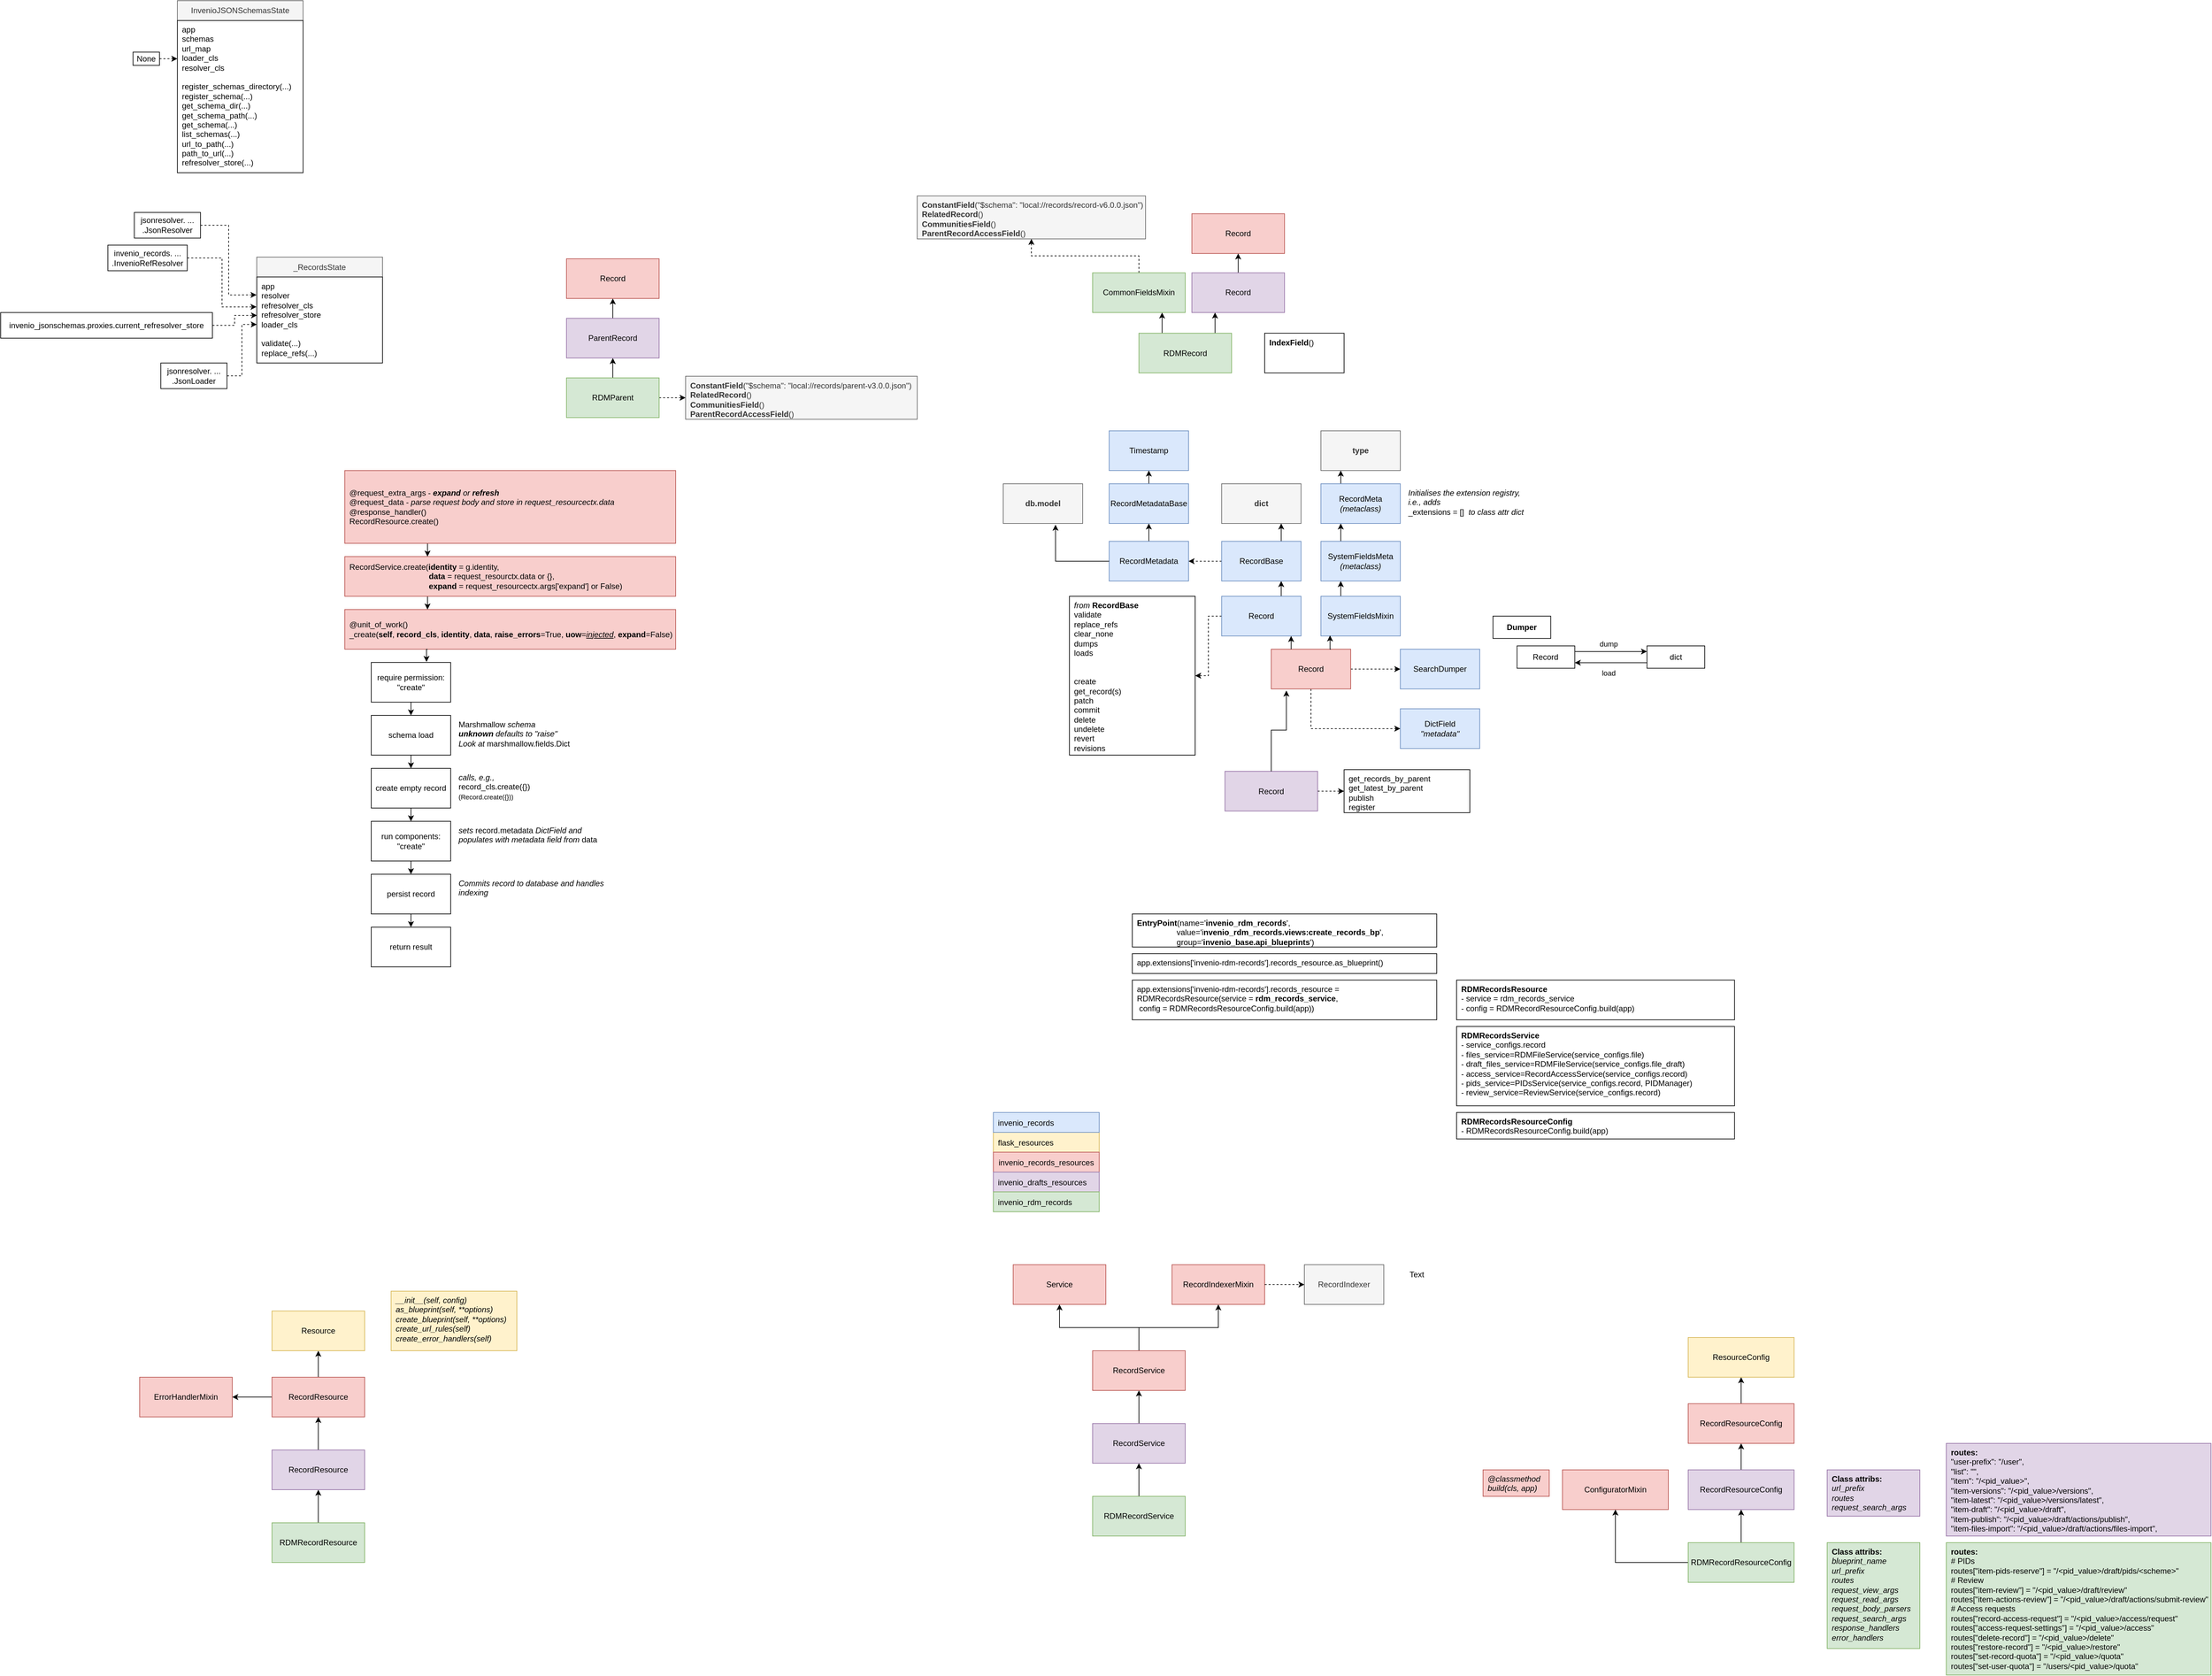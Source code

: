 <mxfile version="24.0.4" type="device">
  <diagram name="Page-1" id="ruBsqCXj2iFuVB-HsSPo">
    <mxGraphModel dx="3441" dy="2326" grid="1" gridSize="10" guides="1" tooltips="1" connect="1" arrows="1" fold="1" page="1" pageScale="1" pageWidth="1169" pageHeight="827" math="0" shadow="0">
      <root>
        <mxCell id="0" />
        <mxCell id="1" parent="0" />
        <mxCell id="KrSalvGbhymoyEG3qO1q-16" value="&lt;b&gt;EntryPoint&lt;/b&gt;(name=&#39;&lt;b&gt;invenio_rdm_records&lt;/b&gt;&#39;,&lt;div&gt;&amp;nbsp; &amp;nbsp; &amp;nbsp; &amp;nbsp; &amp;nbsp; &amp;nbsp; &amp;nbsp; &amp;nbsp; &amp;nbsp; value=&#39;i&lt;b&gt;nvenio_rdm_records.views:create_records_bp&lt;/b&gt;&#39;,&lt;/div&gt;&lt;div&gt;&amp;nbsp; &amp;nbsp; &amp;nbsp; &amp;nbsp; &amp;nbsp; &amp;nbsp; &amp;nbsp; &amp;nbsp; &amp;nbsp; group=&#39;&lt;b&gt;invenio_base.api_blueprints&lt;/b&gt;&#39;)&lt;/div&gt;" style="text;whiteSpace=wrap;html=1;strokeColor=default;spacingLeft=5;verticalAlign=top;" parent="1" vertex="1">
          <mxGeometry x="470" y="-260" width="460" height="50" as="geometry" />
        </mxCell>
        <mxCell id="KrSalvGbhymoyEG3qO1q-23" value="app.extensions[&#39;invenio-rdm-records&#39;].records_resource.as_blueprint()" style="rounded=0;whiteSpace=wrap;html=1;align=left;verticalAlign=top;spacingLeft=5;" parent="1" vertex="1">
          <mxGeometry x="470" y="-200" width="460" height="30" as="geometry" />
        </mxCell>
        <mxCell id="KrSalvGbhymoyEG3qO1q-24" value="app.extensions[&#39;invenio-rdm-records&#39;].records_resource =&lt;div&gt;RDMRecordsResource(service = &lt;b&gt;rdm_records_service&lt;/b&gt;,&lt;/div&gt;&lt;div&gt;&amp;nbsp;config =&amp;nbsp;&lt;span style=&quot;background-color: initial;&quot;&gt;RDMRecordsResourceConfig.build(app)&lt;/span&gt;&lt;span style=&quot;background-color: initial;&quot;&gt;)&lt;/span&gt;&lt;/div&gt;" style="rounded=0;whiteSpace=wrap;html=1;align=left;spacingLeft=5;verticalAlign=top;" parent="1" vertex="1">
          <mxGeometry x="470" y="-160" width="460" height="60" as="geometry" />
        </mxCell>
        <mxCell id="KrSalvGbhymoyEG3qO1q-42" value="" style="group" parent="1" vertex="1" connectable="0">
          <mxGeometry x="290" y="270" width="380" height="410" as="geometry" />
        </mxCell>
        <mxCell id="KrSalvGbhymoyEG3qO1q-32" style="edgeStyle=orthogonalEdgeStyle;rounded=0;orthogonalLoop=1;jettySize=auto;html=1;exitX=0.5;exitY=0;exitDx=0;exitDy=0;" parent="KrSalvGbhymoyEG3qO1q-42" source="KrSalvGbhymoyEG3qO1q-39" target="KrSalvGbhymoyEG3qO1q-38" edge="1">
          <mxGeometry relative="1" as="geometry" />
        </mxCell>
        <mxCell id="KrSalvGbhymoyEG3qO1q-33" style="edgeStyle=orthogonalEdgeStyle;rounded=0;orthogonalLoop=1;jettySize=auto;html=1;exitX=0.5;exitY=0;exitDx=0;exitDy=0;entryX=0.5;entryY=1;entryDx=0;entryDy=0;" parent="KrSalvGbhymoyEG3qO1q-42" source="KrSalvGbhymoyEG3qO1q-38" target="KrSalvGbhymoyEG3qO1q-37" edge="1">
          <mxGeometry relative="1" as="geometry" />
        </mxCell>
        <mxCell id="KrSalvGbhymoyEG3qO1q-35" value="Service" style="rounded=0;whiteSpace=wrap;html=1;fillColor=#f8cecc;strokeColor=#b85450;" parent="KrSalvGbhymoyEG3qO1q-42" vertex="1">
          <mxGeometry width="140" height="60" as="geometry" />
        </mxCell>
        <mxCell id="KrSalvGbhymoyEG3qO1q-40" style="edgeStyle=orthogonalEdgeStyle;rounded=0;orthogonalLoop=1;jettySize=auto;html=1;exitX=0.5;exitY=0;exitDx=0;exitDy=0;" parent="KrSalvGbhymoyEG3qO1q-42" source="KrSalvGbhymoyEG3qO1q-37" target="KrSalvGbhymoyEG3qO1q-35" edge="1">
          <mxGeometry relative="1" as="geometry" />
        </mxCell>
        <mxCell id="KrSalvGbhymoyEG3qO1q-41" style="edgeStyle=orthogonalEdgeStyle;rounded=0;orthogonalLoop=1;jettySize=auto;html=1;exitX=0.5;exitY=0;exitDx=0;exitDy=0;entryX=0.5;entryY=1;entryDx=0;entryDy=0;" parent="KrSalvGbhymoyEG3qO1q-42" source="KrSalvGbhymoyEG3qO1q-37" target="KrSalvGbhymoyEG3qO1q-31" edge="1">
          <mxGeometry relative="1" as="geometry" />
        </mxCell>
        <mxCell id="KrSalvGbhymoyEG3qO1q-37" value="RecordService" style="rounded=0;whiteSpace=wrap;html=1;fillColor=#f8cecc;strokeColor=#b85450;" parent="KrSalvGbhymoyEG3qO1q-42" vertex="1">
          <mxGeometry x="120" y="130" width="140" height="60" as="geometry" />
        </mxCell>
        <mxCell id="KrSalvGbhymoyEG3qO1q-38" value="RecordService" style="rounded=0;whiteSpace=wrap;html=1;fillColor=#e1d5e7;strokeColor=#9673a6;" parent="KrSalvGbhymoyEG3qO1q-42" vertex="1">
          <mxGeometry x="120" y="240" width="140" height="60" as="geometry" />
        </mxCell>
        <mxCell id="KrSalvGbhymoyEG3qO1q-39" value="RDMRecordService" style="rounded=0;whiteSpace=wrap;html=1;fillColor=#d5e8d4;strokeColor=#82b366;" parent="KrSalvGbhymoyEG3qO1q-42" vertex="1">
          <mxGeometry x="120" y="350" width="140" height="60" as="geometry" />
        </mxCell>
        <mxCell id="KrSalvGbhymoyEG3qO1q-31" value="RecordIndexerMixin" style="rounded=0;whiteSpace=wrap;html=1;fillColor=#f8cecc;strokeColor=#b85450;" parent="KrSalvGbhymoyEG3qO1q-42" vertex="1">
          <mxGeometry x="240" width="140" height="60" as="geometry" />
        </mxCell>
        <mxCell id="KrSalvGbhymoyEG3qO1q-43" value="&lt;b&gt;RDMRecordsService&lt;/b&gt;&lt;div&gt;&lt;div&gt;- service_configs.record&lt;/div&gt;&lt;div&gt;- files_service=RDMFileService(service_configs.file)&lt;/div&gt;&lt;div&gt;- draft_files_service=RDMFileService(service_configs.file_draft)&lt;/div&gt;&lt;div&gt;- access_service=RecordAccessService(service_configs.record)&lt;/div&gt;&lt;div&gt;- pids_service=PIDsService(service_configs.record, PIDManager)&lt;/div&gt;&lt;div&gt;- review_service=ReviewService(service_configs.record)&lt;/div&gt;&lt;/div&gt;" style="rounded=0;whiteSpace=wrap;html=1;align=left;spacingLeft=5;verticalAlign=top;" parent="1" vertex="1">
          <mxGeometry x="960" y="-90" width="420" height="120" as="geometry" />
        </mxCell>
        <mxCell id="KrSalvGbhymoyEG3qO1q-44" value="&lt;b&gt;RDMRecordsResource&lt;/b&gt;&lt;div&gt;&lt;div&gt;- service = rdm_records_service&lt;/div&gt;&lt;div&gt;- config =&amp;nbsp;RDMRecordResourceConfig.build(app)&lt;/div&gt;&lt;/div&gt;" style="rounded=0;whiteSpace=wrap;html=1;align=left;spacingLeft=5;verticalAlign=top;" parent="1" vertex="1">
          <mxGeometry x="960" y="-160" width="420" height="60" as="geometry" />
        </mxCell>
        <mxCell id="-jBN-93sKmxwoAs5CXMG-1" value="" style="group" parent="1" vertex="1" connectable="0">
          <mxGeometry x="-1030" y="340" width="340" height="380" as="geometry" />
        </mxCell>
        <mxCell id="KrSalvGbhymoyEG3qO1q-18" style="edgeStyle=orthogonalEdgeStyle;rounded=0;orthogonalLoop=1;jettySize=auto;html=1;exitX=0.5;exitY=0;exitDx=0;exitDy=0;" parent="-jBN-93sKmxwoAs5CXMG-1" source="KrSalvGbhymoyEG3qO1q-1" target="KrSalvGbhymoyEG3qO1q-3" edge="1">
          <mxGeometry relative="1" as="geometry" />
        </mxCell>
        <mxCell id="KrSalvGbhymoyEG3qO1q-19" style="edgeStyle=orthogonalEdgeStyle;rounded=0;orthogonalLoop=1;jettySize=auto;html=1;exitX=0.5;exitY=0;exitDx=0;exitDy=0;entryX=0.5;entryY=1;entryDx=0;entryDy=0;" parent="-jBN-93sKmxwoAs5CXMG-1" source="KrSalvGbhymoyEG3qO1q-3" target="KrSalvGbhymoyEG3qO1q-5" edge="1">
          <mxGeometry relative="1" as="geometry" />
        </mxCell>
        <mxCell id="KrSalvGbhymoyEG3qO1q-21" style="edgeStyle=orthogonalEdgeStyle;rounded=0;orthogonalLoop=1;jettySize=auto;html=1;exitX=0.5;exitY=0;exitDx=0;exitDy=0;entryX=0.5;entryY=1;entryDx=0;entryDy=0;" parent="-jBN-93sKmxwoAs5CXMG-1" source="KrSalvGbhymoyEG3qO1q-5" target="KrSalvGbhymoyEG3qO1q-7" edge="1">
          <mxGeometry relative="1" as="geometry" />
        </mxCell>
        <mxCell id="KrSalvGbhymoyEG3qO1q-7" value="Resource" style="rounded=0;whiteSpace=wrap;html=1;fillColor=#fff2cc;strokeColor=#d6b656;" parent="-jBN-93sKmxwoAs5CXMG-1" vertex="1">
          <mxGeometry x="200" width="140" height="60" as="geometry" />
        </mxCell>
        <mxCell id="KrSalvGbhymoyEG3qO1q-30" style="edgeStyle=orthogonalEdgeStyle;rounded=0;orthogonalLoop=1;jettySize=auto;html=1;exitX=0;exitY=0.5;exitDx=0;exitDy=0;entryX=1;entryY=0.5;entryDx=0;entryDy=0;" parent="-jBN-93sKmxwoAs5CXMG-1" source="KrSalvGbhymoyEG3qO1q-5" target="KrSalvGbhymoyEG3qO1q-8" edge="1">
          <mxGeometry relative="1" as="geometry" />
        </mxCell>
        <mxCell id="KrSalvGbhymoyEG3qO1q-5" value="RecordResource" style="rounded=0;whiteSpace=wrap;html=1;fillColor=#f8cecc;strokeColor=#b85450;" parent="-jBN-93sKmxwoAs5CXMG-1" vertex="1">
          <mxGeometry x="200" y="100" width="140" height="60" as="geometry" />
        </mxCell>
        <mxCell id="KrSalvGbhymoyEG3qO1q-3" value="RecordResource" style="rounded=0;whiteSpace=wrap;html=1;fillColor=#e1d5e7;strokeColor=#9673a6;" parent="-jBN-93sKmxwoAs5CXMG-1" vertex="1">
          <mxGeometry x="200" y="210" width="140" height="60" as="geometry" />
        </mxCell>
        <mxCell id="KrSalvGbhymoyEG3qO1q-1" value="RDMRecordResource" style="rounded=0;whiteSpace=wrap;html=1;fillColor=#d5e8d4;strokeColor=#82b366;" parent="-jBN-93sKmxwoAs5CXMG-1" vertex="1">
          <mxGeometry x="200" y="320" width="140" height="60" as="geometry" />
        </mxCell>
        <mxCell id="KrSalvGbhymoyEG3qO1q-8" value="ErrorHandlerMixin" style="rounded=0;whiteSpace=wrap;html=1;fillColor=#f8cecc;strokeColor=#b85450;" parent="-jBN-93sKmxwoAs5CXMG-1" vertex="1">
          <mxGeometry y="100" width="140" height="60" as="geometry" />
        </mxCell>
        <mxCell id="-jBN-93sKmxwoAs5CXMG-3" value="&lt;div&gt;__init__(self, config)&lt;/div&gt;as_blueprint(self, **options)&lt;div&gt;create_blueprint(self, **options)&lt;/div&gt;&lt;div&gt;create_url_rules(self)&lt;/div&gt;&lt;div&gt;create_error_handlers(self)&lt;/div&gt;&lt;div&gt;&lt;br&gt;&lt;/div&gt;" style="rounded=0;whiteSpace=wrap;html=1;align=left;verticalAlign=top;spacingLeft=5;fillColor=#fff2cc;strokeColor=#d6b656;fontStyle=2" parent="1" vertex="1">
          <mxGeometry x="-650" y="310" width="190" height="90" as="geometry" />
        </mxCell>
        <mxCell id="-jBN-93sKmxwoAs5CXMG-4" value="&lt;b&gt;RDMRecordsResourceConfig&lt;/b&gt;&lt;div&gt;-&amp;nbsp;&lt;span style=&quot;background-color: initial;&quot;&gt;RDMRecordsResourceConfig.build(app)&lt;/span&gt;&lt;/div&gt;" style="rounded=0;whiteSpace=wrap;html=1;align=left;spacingLeft=5;verticalAlign=top;" parent="1" vertex="1">
          <mxGeometry x="960" y="40" width="420" height="40" as="geometry" />
        </mxCell>
        <mxCell id="-jBN-93sKmxwoAs5CXMG-8" value="" style="group" parent="1" vertex="1" connectable="0">
          <mxGeometry x="990" y="384" width="480" height="366" as="geometry" />
        </mxCell>
        <mxCell id="KrSalvGbhymoyEG3qO1q-46" style="edgeStyle=orthogonalEdgeStyle;rounded=0;orthogonalLoop=1;jettySize=auto;html=1;exitX=0.5;exitY=0;exitDx=0;exitDy=0;" parent="-jBN-93sKmxwoAs5CXMG-8" source="KrSalvGbhymoyEG3qO1q-53" target="KrSalvGbhymoyEG3qO1q-52" edge="1">
          <mxGeometry relative="1" as="geometry" />
        </mxCell>
        <mxCell id="KrSalvGbhymoyEG3qO1q-47" style="edgeStyle=orthogonalEdgeStyle;rounded=0;orthogonalLoop=1;jettySize=auto;html=1;exitX=0.5;exitY=0;exitDx=0;exitDy=0;entryX=0.5;entryY=1;entryDx=0;entryDy=0;" parent="-jBN-93sKmxwoAs5CXMG-8" source="KrSalvGbhymoyEG3qO1q-52" target="KrSalvGbhymoyEG3qO1q-51" edge="1">
          <mxGeometry relative="1" as="geometry" />
        </mxCell>
        <mxCell id="KrSalvGbhymoyEG3qO1q-50" style="edgeStyle=orthogonalEdgeStyle;rounded=0;orthogonalLoop=1;jettySize=auto;html=1;exitX=0.5;exitY=0;exitDx=0;exitDy=0;entryX=0.5;entryY=1;entryDx=0;entryDy=0;" parent="-jBN-93sKmxwoAs5CXMG-8" source="KrSalvGbhymoyEG3qO1q-51" target="KrSalvGbhymoyEG3qO1q-54" edge="1">
          <mxGeometry relative="1" as="geometry" />
        </mxCell>
        <mxCell id="KrSalvGbhymoyEG3qO1q-51" value="RecordResourceConfig" style="rounded=0;whiteSpace=wrap;html=1;fillColor=#f8cecc;strokeColor=#b85450;container=0;" parent="-jBN-93sKmxwoAs5CXMG-8" vertex="1">
          <mxGeometry x="320" y="96" width="160" height="60" as="geometry" />
        </mxCell>
        <mxCell id="KrSalvGbhymoyEG3qO1q-52" value="RecordResourceConfig" style="rounded=0;whiteSpace=wrap;html=1;fillColor=#e1d5e7;strokeColor=#9673a6;container=0;" parent="-jBN-93sKmxwoAs5CXMG-8" vertex="1">
          <mxGeometry x="320" y="196" width="160" height="60" as="geometry" />
        </mxCell>
        <mxCell id="-jBN-93sKmxwoAs5CXMG-6" style="edgeStyle=orthogonalEdgeStyle;rounded=0;orthogonalLoop=1;jettySize=auto;html=1;exitX=0;exitY=0.5;exitDx=0;exitDy=0;entryX=0.5;entryY=1;entryDx=0;entryDy=0;" parent="-jBN-93sKmxwoAs5CXMG-8" source="KrSalvGbhymoyEG3qO1q-53" target="-jBN-93sKmxwoAs5CXMG-5" edge="1">
          <mxGeometry relative="1" as="geometry" />
        </mxCell>
        <mxCell id="KrSalvGbhymoyEG3qO1q-53" value="RDMRecordResourceConfig" style="rounded=0;whiteSpace=wrap;html=1;fillColor=#d5e8d4;strokeColor=#82b366;container=0;" parent="-jBN-93sKmxwoAs5CXMG-8" vertex="1">
          <mxGeometry x="320" y="306" width="160" height="60" as="geometry" />
        </mxCell>
        <mxCell id="KrSalvGbhymoyEG3qO1q-54" value="ResourceConfig" style="rounded=0;whiteSpace=wrap;html=1;fillColor=#fff2cc;strokeColor=#d6b656;container=0;" parent="-jBN-93sKmxwoAs5CXMG-8" vertex="1">
          <mxGeometry x="320" y="-4" width="160" height="60" as="geometry" />
        </mxCell>
        <mxCell id="-jBN-93sKmxwoAs5CXMG-5" value="ConfiguratorMixin" style="rounded=0;whiteSpace=wrap;html=1;fillColor=#f8cecc;strokeColor=#b85450;container=0;" parent="-jBN-93sKmxwoAs5CXMG-8" vertex="1">
          <mxGeometry x="130" y="196" width="160" height="60" as="geometry" />
        </mxCell>
        <mxCell id="-jBN-93sKmxwoAs5CXMG-7" value="&lt;i&gt;@classmethod&lt;/i&gt;&lt;div&gt;&lt;i&gt;build(cls, app)&lt;/i&gt;&lt;/div&gt;" style="rounded=0;whiteSpace=wrap;html=1;align=left;verticalAlign=top;spacingLeft=5;fillColor=#f8cecc;strokeColor=#b85450;" parent="-jBN-93sKmxwoAs5CXMG-8" vertex="1">
          <mxGeometry x="10" y="196" width="100" height="40" as="geometry" />
        </mxCell>
        <mxCell id="-jBN-93sKmxwoAs5CXMG-9" value="&lt;div&gt;&lt;b&gt;Class attribs:&lt;/b&gt;&lt;/div&gt;&lt;i&gt;blueprint_name&lt;/i&gt;&lt;div&gt;&lt;i&gt;url_prefix&lt;/i&gt;&lt;/div&gt;&lt;div&gt;&lt;i&gt;routes&lt;/i&gt;&lt;/div&gt;&lt;div&gt;&lt;i&gt;request_view_args&lt;/i&gt;&lt;/div&gt;&lt;div&gt;&lt;i&gt;request_read_args&lt;/i&gt;&lt;/div&gt;&lt;div&gt;&lt;i&gt;request_body_parsers&lt;/i&gt;&lt;/div&gt;&lt;div&gt;&lt;i&gt;request_search_args&lt;/i&gt;&lt;/div&gt;&lt;div&gt;&lt;i&gt;response_handlers&lt;/i&gt;&lt;/div&gt;&lt;div&gt;&lt;i&gt;error_handlers&lt;/i&gt;&lt;/div&gt;&lt;div&gt;&lt;br&gt;&lt;/div&gt;" style="rounded=0;whiteSpace=wrap;html=1;spacingLeft=5;align=left;verticalAlign=top;fillColor=#d5e8d4;strokeColor=#82b366;" parent="1" vertex="1">
          <mxGeometry x="1520" y="690" width="140" height="160" as="geometry" />
        </mxCell>
        <mxCell id="-jBN-93sKmxwoAs5CXMG-11" value="Class attribs:&lt;div&gt;&lt;span style=&quot;font-weight: normal;&quot;&gt;&lt;i&gt;url_prefix&lt;/i&gt;&lt;/span&gt;&lt;/div&gt;&lt;div&gt;&lt;span style=&quot;font-weight: normal;&quot;&gt;&lt;i&gt;routes&lt;/i&gt;&lt;/span&gt;&lt;/div&gt;&lt;div&gt;&lt;span style=&quot;font-weight: normal;&quot;&gt;&lt;i&gt;request_search_args&lt;/i&gt;&lt;/span&gt;&lt;/div&gt;&lt;div&gt;&lt;span style=&quot;font-weight: normal;&quot;&gt;&lt;i&gt;&lt;br&gt;&lt;/i&gt;&lt;/span&gt;&lt;/div&gt;" style="rounded=0;whiteSpace=wrap;html=1;fillColor=#e1d5e7;strokeColor=#9673a6;fontStyle=1;align=left;verticalAlign=top;spacingLeft=5;" parent="1" vertex="1">
          <mxGeometry x="1520" y="580" width="140" height="70" as="geometry" />
        </mxCell>
        <mxCell id="-jBN-93sKmxwoAs5CXMG-17" value="&lt;b&gt;routes:&lt;/b&gt;&lt;div&gt;&lt;div style=&quot;&quot;&gt;# PIDs&lt;/div&gt;&lt;div style=&quot;&quot;&gt;routes[&quot;item-pids-reserve&quot;] = &quot;/&amp;lt;pid_value&amp;gt;/draft/pids/&amp;lt;scheme&amp;gt;&quot;&lt;/div&gt;&lt;div style=&quot;&quot;&gt;# Review&lt;/div&gt;&lt;div style=&quot;&quot;&gt;routes[&quot;item-review&quot;] = &quot;/&amp;lt;pid_value&amp;gt;/draft/review&quot;&lt;/div&gt;&lt;div style=&quot;&quot;&gt;routes[&quot;item-actions-review&quot;] = &quot;/&amp;lt;pid_value&amp;gt;/draft/actions/submit-review&quot;&lt;/div&gt;&lt;div style=&quot;&quot;&gt;# Access requests&lt;/div&gt;&lt;div style=&quot;&quot;&gt;routes[&quot;record-access-request&quot;] = &quot;/&amp;lt;pid_value&amp;gt;/access/request&quot;&lt;/div&gt;&lt;div style=&quot;&quot;&gt;routes[&quot;access-request-settings&quot;] = &quot;/&amp;lt;pid_value&amp;gt;/access&quot;&lt;/div&gt;&lt;div style=&quot;&quot;&gt;routes[&quot;delete-record&quot;] = &quot;/&amp;lt;pid_value&amp;gt;/delete&quot;&lt;/div&gt;&lt;div style=&quot;&quot;&gt;routes[&quot;restore-record&quot;] = &quot;/&amp;lt;pid_value&amp;gt;/restore&quot;&lt;/div&gt;&lt;div style=&quot;&quot;&gt;routes[&quot;set-record-quota&quot;] = &quot;/&amp;lt;pid_value&amp;gt;/quota&quot;&lt;/div&gt;&lt;div style=&quot;&quot;&gt;routes[&quot;set-user-quota&quot;] = &quot;/users/&amp;lt;pid_value&amp;gt;/quota&quot;&lt;/div&gt;&lt;/div&gt;" style="rounded=0;whiteSpace=wrap;html=1;spacingLeft=5;align=left;verticalAlign=top;fillColor=#d5e8d4;strokeColor=#82b366;" parent="1" vertex="1">
          <mxGeometry x="1700" y="690" width="400" height="200" as="geometry" />
        </mxCell>
        <mxCell id="-jBN-93sKmxwoAs5CXMG-18" value="&lt;b&gt;routes:&lt;/b&gt;&lt;div&gt;&lt;div style=&quot;&quot;&gt;&lt;div&gt;&quot;user-prefix&quot;: &quot;/user&quot;,&lt;/div&gt;&lt;div&gt;&quot;list&quot;: &quot;&quot;,&lt;/div&gt;&lt;div&gt;&quot;item&quot;: &quot;/&amp;lt;pid_value&amp;gt;&quot;,&lt;/div&gt;&lt;div&gt;&quot;item-versions&quot;: &quot;/&amp;lt;pid_value&amp;gt;/versions&quot;,&lt;/div&gt;&lt;div&gt;&quot;item-latest&quot;: &quot;/&amp;lt;pid_value&amp;gt;/versions/latest&quot;,&lt;/div&gt;&lt;div&gt;&quot;item-draft&quot;: &quot;/&amp;lt;pid_value&amp;gt;/draft&quot;,&lt;/div&gt;&lt;div&gt;&quot;item-publish&quot;: &quot;/&amp;lt;pid_value&amp;gt;/draft/actions/publish&quot;,&lt;/div&gt;&lt;div&gt;&quot;item-files-import&quot;: &quot;/&amp;lt;pid_value&amp;gt;/draft/actions/files-import&quot;,&lt;/div&gt;&lt;/div&gt;&lt;/div&gt;" style="rounded=0;whiteSpace=wrap;html=1;spacingLeft=5;align=left;verticalAlign=top;fillColor=#e1d5e7;strokeColor=#9673a6;" parent="1" vertex="1">
          <mxGeometry x="1700" y="540" width="400" height="140" as="geometry" />
        </mxCell>
        <mxCell id="a9jqt1UH-s4TnoD5bsMO-1" value="&lt;div&gt;@unit_of_work()&lt;/div&gt;_create(&lt;b&gt;self&lt;/b&gt;, &lt;b&gt;record_cls&lt;/b&gt;, &lt;b&gt;identity&lt;/b&gt;, &lt;b&gt;data&lt;/b&gt;, &lt;b&gt;raise_errors&lt;/b&gt;=True, &lt;b&gt;uow&lt;/b&gt;=&lt;i&gt;&lt;u&gt;injected&lt;/u&gt;&lt;/i&gt;, &lt;b&gt;expand&lt;/b&gt;=False)" style="rounded=0;whiteSpace=wrap;html=1;align=left;spacingLeft=5;fillColor=#f8cecc;strokeColor=#b85450;" parent="1" vertex="1">
          <mxGeometry x="-720" y="-720" width="500" height="60" as="geometry" />
        </mxCell>
        <mxCell id="a9jqt1UH-s4TnoD5bsMO-8" style="edgeStyle=orthogonalEdgeStyle;rounded=0;orthogonalLoop=1;jettySize=auto;html=1;exitX=0.5;exitY=1;exitDx=0;exitDy=0;entryX=0.5;entryY=0;entryDx=0;entryDy=0;" parent="1" source="a9jqt1UH-s4TnoD5bsMO-2" target="a9jqt1UH-s4TnoD5bsMO-3" edge="1">
          <mxGeometry relative="1" as="geometry" />
        </mxCell>
        <mxCell id="a9jqt1UH-s4TnoD5bsMO-2" value="require permission:&lt;div&gt;&quot;create&quot;&lt;/div&gt;" style="rounded=0;whiteSpace=wrap;html=1;" parent="1" vertex="1">
          <mxGeometry x="-680" y="-640" width="120" height="60" as="geometry" />
        </mxCell>
        <mxCell id="a9jqt1UH-s4TnoD5bsMO-9" style="edgeStyle=orthogonalEdgeStyle;rounded=0;orthogonalLoop=1;jettySize=auto;html=1;exitX=0.5;exitY=1;exitDx=0;exitDy=0;entryX=0.5;entryY=0;entryDx=0;entryDy=0;" parent="1" source="a9jqt1UH-s4TnoD5bsMO-3" target="a9jqt1UH-s4TnoD5bsMO-4" edge="1">
          <mxGeometry relative="1" as="geometry" />
        </mxCell>
        <mxCell id="a9jqt1UH-s4TnoD5bsMO-3" value="schema load" style="rounded=0;whiteSpace=wrap;html=1;" parent="1" vertex="1">
          <mxGeometry x="-680" y="-560" width="120" height="60" as="geometry" />
        </mxCell>
        <mxCell id="a9jqt1UH-s4TnoD5bsMO-10" style="edgeStyle=orthogonalEdgeStyle;rounded=0;orthogonalLoop=1;jettySize=auto;html=1;exitX=0.5;exitY=1;exitDx=0;exitDy=0;entryX=0.5;entryY=0;entryDx=0;entryDy=0;" parent="1" source="a9jqt1UH-s4TnoD5bsMO-4" target="a9jqt1UH-s4TnoD5bsMO-5" edge="1">
          <mxGeometry relative="1" as="geometry" />
        </mxCell>
        <mxCell id="a9jqt1UH-s4TnoD5bsMO-4" value="create empty record" style="rounded=0;whiteSpace=wrap;html=1;" parent="1" vertex="1">
          <mxGeometry x="-680" y="-480" width="120" height="60" as="geometry" />
        </mxCell>
        <mxCell id="a9jqt1UH-s4TnoD5bsMO-11" style="edgeStyle=orthogonalEdgeStyle;rounded=0;orthogonalLoop=1;jettySize=auto;html=1;exitX=0.5;exitY=1;exitDx=0;exitDy=0;entryX=0.5;entryY=0;entryDx=0;entryDy=0;" parent="1" source="a9jqt1UH-s4TnoD5bsMO-5" target="a9jqt1UH-s4TnoD5bsMO-6" edge="1">
          <mxGeometry relative="1" as="geometry" />
        </mxCell>
        <mxCell id="a9jqt1UH-s4TnoD5bsMO-5" value="run components:&lt;div&gt;&quot;create&quot;&lt;/div&gt;" style="rounded=0;whiteSpace=wrap;html=1;" parent="1" vertex="1">
          <mxGeometry x="-680" y="-400" width="120" height="60" as="geometry" />
        </mxCell>
        <mxCell id="a9jqt1UH-s4TnoD5bsMO-12" style="edgeStyle=orthogonalEdgeStyle;rounded=0;orthogonalLoop=1;jettySize=auto;html=1;exitX=0.5;exitY=1;exitDx=0;exitDy=0;entryX=0.5;entryY=0;entryDx=0;entryDy=0;" parent="1" source="a9jqt1UH-s4TnoD5bsMO-6" target="a9jqt1UH-s4TnoD5bsMO-7" edge="1">
          <mxGeometry relative="1" as="geometry" />
        </mxCell>
        <mxCell id="a9jqt1UH-s4TnoD5bsMO-6" value="persist record" style="rounded=0;whiteSpace=wrap;html=1;" parent="1" vertex="1">
          <mxGeometry x="-680" y="-320" width="120" height="60" as="geometry" />
        </mxCell>
        <mxCell id="a9jqt1UH-s4TnoD5bsMO-7" value="return result" style="rounded=0;whiteSpace=wrap;html=1;" parent="1" vertex="1">
          <mxGeometry x="-680" y="-240" width="120" height="60" as="geometry" />
        </mxCell>
        <mxCell id="a9jqt1UH-s4TnoD5bsMO-16" value="" style="group" parent="1" vertex="1" connectable="0">
          <mxGeometry x="260" y="40" width="160" height="150" as="geometry" />
        </mxCell>
        <mxCell id="KrSalvGbhymoyEG3qO1q-14" value="flask_resources" style="group;fillColor=#fff2cc;strokeColor=#d6b656;container=0;verticalAlign=middle;align=left;spacingLeft=5;" parent="a9jqt1UH-s4TnoD5bsMO-16" vertex="1" connectable="0">
          <mxGeometry y="30" width="160" height="30" as="geometry" />
        </mxCell>
        <mxCell id="KrSalvGbhymoyEG3qO1q-26" value="invenio_records_resources" style="group;fillColor=#f8cecc;strokeColor=#b85450;container=0;verticalAlign=middle;align=left;spacingLeft=6;" parent="a9jqt1UH-s4TnoD5bsMO-16" vertex="1" connectable="0">
          <mxGeometry y="60" width="160" height="30" as="geometry" />
        </mxCell>
        <mxCell id="KrSalvGbhymoyEG3qO1q-27" value="invenio_drafts_resources" style="group;fillColor=#e1d5e7;strokeColor=#9673a6;container=0;verticalAlign=middle;align=left;spacingLeft=5;" parent="a9jqt1UH-s4TnoD5bsMO-16" vertex="1" connectable="0">
          <mxGeometry y="90" width="160" height="30" as="geometry" />
        </mxCell>
        <mxCell id="KrSalvGbhymoyEG3qO1q-28" value="invenio_rdm_records" style="group;fillColor=#d5e8d4;strokeColor=#82b366;container=0;verticalAlign=middle;align=left;spacingLeft=5;" parent="a9jqt1UH-s4TnoD5bsMO-16" vertex="1" connectable="0">
          <mxGeometry y="120" width="160" height="30" as="geometry" />
        </mxCell>
        <mxCell id="a9jqt1UH-s4TnoD5bsMO-15" value="invenio_records" style="group;fillColor=#dae8fc;strokeColor=#6c8ebf;container=0;verticalAlign=middle;align=left;spacingLeft=5;" parent="a9jqt1UH-s4TnoD5bsMO-16" vertex="1" connectable="0">
          <mxGeometry width="160" height="30" as="geometry" />
        </mxCell>
        <mxCell id="a9jqt1UH-s4TnoD5bsMO-45" value="&lt;i&gt;sets &lt;/i&gt;record.metadata &lt;i&gt;DictField and populates with metadata field from &lt;/i&gt;data" style="text;html=1;align=left;verticalAlign=top;whiteSpace=wrap;rounded=0;" parent="1" vertex="1">
          <mxGeometry x="-550" y="-400" width="230" height="50" as="geometry" />
        </mxCell>
        <mxCell id="a9jqt1UH-s4TnoD5bsMO-47" value="&lt;i&gt;calls, e.g.,&lt;/i&gt;&lt;div&gt;record_cls.create({})&lt;br&gt;&lt;div&gt;&lt;font style=&quot;font-size: 10px;&quot;&gt;(Record.create({}))&lt;/font&gt;&lt;/div&gt;&lt;/div&gt;" style="text;html=1;align=left;verticalAlign=top;whiteSpace=wrap;rounded=0;" parent="1" vertex="1">
          <mxGeometry x="-550" y="-480" width="120" height="50" as="geometry" />
        </mxCell>
        <mxCell id="8ZHFfOBYOKetvErNQKxV-10" style="edgeStyle=orthogonalEdgeStyle;rounded=0;orthogonalLoop=1;jettySize=auto;html=1;exitX=0.25;exitY=1;exitDx=0;exitDy=0;entryX=0.25;entryY=0;entryDx=0;entryDy=0;" parent="1" source="8ZHFfOBYOKetvErNQKxV-9" target="a9jqt1UH-s4TnoD5bsMO-1" edge="1">
          <mxGeometry relative="1" as="geometry" />
        </mxCell>
        <mxCell id="8ZHFfOBYOKetvErNQKxV-9" value="&lt;div&gt;&lt;span style=&quot;background-color: initial;&quot;&gt;RecordService.create(&lt;/span&gt;&lt;b style=&quot;background-color: initial;&quot;&gt;identity&amp;nbsp;&lt;/b&gt;&lt;span style=&quot;background-color: initial;&quot;&gt;= g.identity&lt;/span&gt;&lt;span style=&quot;background-color: initial;&quot;&gt;,&amp;nbsp;&lt;/span&gt;&lt;/div&gt;&lt;div&gt;&lt;b style=&quot;background-color: initial;&quot;&gt;&amp;nbsp; &amp;nbsp; &amp;nbsp; &amp;nbsp; &amp;nbsp; &amp;nbsp; &amp;nbsp; &amp;nbsp; &amp;nbsp; &amp;nbsp; &amp;nbsp; &amp;nbsp; &amp;nbsp; &amp;nbsp; &amp;nbsp; &amp;nbsp; &amp;nbsp; &amp;nbsp; data&lt;/b&gt;&lt;span style=&quot;background-color: initial;&quot;&gt;&amp;nbsp;= request_resourctx.data or {}&lt;/span&gt;&lt;span style=&quot;background-color: initial;&quot;&gt;,&lt;/span&gt;&lt;/div&gt;&lt;div&gt;&lt;span style=&quot;background-color: initial;&quot;&gt;&amp;nbsp; &amp;nbsp; &amp;nbsp; &amp;nbsp; &amp;nbsp; &amp;nbsp; &amp;nbsp; &amp;nbsp; &amp;nbsp; &amp;nbsp; &amp;nbsp; &amp;nbsp; &amp;nbsp; &amp;nbsp; &amp;nbsp; &amp;nbsp; &amp;nbsp; &amp;nbsp; &lt;/span&gt;&lt;b style=&quot;background-color: initial;&quot;&gt;expand&amp;nbsp;&lt;/b&gt;&lt;span style=&quot;background-color: initial;&quot;&gt;= request_resourcectx.args[&#39;expand&#39;] or False)&lt;/span&gt;&lt;br&gt;&lt;/div&gt;" style="rounded=0;whiteSpace=wrap;html=1;align=left;spacingLeft=5;fillColor=#f8cecc;strokeColor=#b85450;" parent="1" vertex="1">
          <mxGeometry x="-720" y="-800" width="500" height="60" as="geometry" />
        </mxCell>
        <mxCell id="8ZHFfOBYOKetvErNQKxV-13" style="edgeStyle=orthogonalEdgeStyle;rounded=0;orthogonalLoop=1;jettySize=auto;html=1;exitX=0.25;exitY=1;exitDx=0;exitDy=0;entryX=0.696;entryY=-0.014;entryDx=0;entryDy=0;entryPerimeter=0;" parent="1" source="a9jqt1UH-s4TnoD5bsMO-1" target="a9jqt1UH-s4TnoD5bsMO-2" edge="1">
          <mxGeometry relative="1" as="geometry" />
        </mxCell>
        <mxCell id="8ZHFfOBYOKetvErNQKxV-15" style="edgeStyle=orthogonalEdgeStyle;rounded=0;orthogonalLoop=1;jettySize=auto;html=1;exitX=0.25;exitY=1;exitDx=0;exitDy=0;entryX=0.25;entryY=0;entryDx=0;entryDy=0;" parent="1" source="8ZHFfOBYOKetvErNQKxV-14" target="8ZHFfOBYOKetvErNQKxV-9" edge="1">
          <mxGeometry relative="1" as="geometry" />
        </mxCell>
        <mxCell id="8ZHFfOBYOKetvErNQKxV-14" value="&lt;div&gt;&lt;div&gt;@request_extra_args - &lt;i&gt;&lt;b&gt;expand &lt;/b&gt;or&amp;nbsp;&lt;b&gt;refresh&lt;/b&gt;&lt;/i&gt;&lt;/div&gt;&lt;div&gt;@request_data - &lt;i&gt;parse request body and store in request_resourcectx.data&lt;/i&gt;&lt;/div&gt;&lt;div&gt;@response_handler()&lt;/div&gt;&lt;/div&gt;RecordResource.create()&lt;div&gt;&lt;/div&gt;" style="rounded=0;whiteSpace=wrap;html=1;align=left;spacingLeft=5;fillColor=#f8cecc;strokeColor=#b85450;" parent="1" vertex="1">
          <mxGeometry x="-720" y="-930" width="500" height="110" as="geometry" />
        </mxCell>
        <mxCell id="8ZHFfOBYOKetvErNQKxV-16" value="Marshmallow &lt;i&gt;schema&lt;/i&gt;&lt;div&gt;&lt;i&gt;&lt;b&gt;unknown&lt;/b&gt;&amp;nbsp;defaults to &quot;raise&quot;&lt;/i&gt;&lt;/div&gt;&lt;div&gt;&lt;i&gt;Look at &lt;/i&gt;marshmallow.fields.Dict&lt;/div&gt;" style="text;html=1;align=left;verticalAlign=top;whiteSpace=wrap;rounded=0;" parent="1" vertex="1">
          <mxGeometry x="-550" y="-560" width="190" height="50" as="geometry" />
        </mxCell>
        <mxCell id="8ZHFfOBYOKetvErNQKxV-18" value="&lt;i&gt;Commits record to database and handles indexing&lt;/i&gt;" style="text;html=1;align=left;verticalAlign=top;whiteSpace=wrap;rounded=0;" parent="1" vertex="1">
          <mxGeometry x="-550" y="-320" width="230" height="60" as="geometry" />
        </mxCell>
        <mxCell id="8ZHFfOBYOKetvErNQKxV-20" value="RecordIndexer" style="rounded=0;whiteSpace=wrap;html=1;fillColor=#f5f5f5;fontColor=#333333;strokeColor=#666666;" parent="1" vertex="1">
          <mxGeometry x="730" y="270" width="120" height="60" as="geometry" />
        </mxCell>
        <mxCell id="8ZHFfOBYOKetvErNQKxV-21" style="edgeStyle=orthogonalEdgeStyle;rounded=0;orthogonalLoop=1;jettySize=auto;html=1;dashed=1;" parent="1" source="KrSalvGbhymoyEG3qO1q-31" target="8ZHFfOBYOKetvErNQKxV-20" edge="1">
          <mxGeometry relative="1" as="geometry" />
        </mxCell>
        <mxCell id="8ZHFfOBYOKetvErNQKxV-22" value="Text" style="text;html=1;align=center;verticalAlign=middle;whiteSpace=wrap;rounded=0;" parent="1" vertex="1">
          <mxGeometry x="870" y="270" width="60" height="30" as="geometry" />
        </mxCell>
        <mxCell id="jWX_p4Ce5oHL8a5giEOX-15" style="edgeStyle=orthogonalEdgeStyle;rounded=0;orthogonalLoop=1;jettySize=auto;html=1;exitX=0.25;exitY=0;exitDx=0;exitDy=0;entryX=0.75;entryY=1;entryDx=0;entryDy=0;" parent="1" source="jWX_p4Ce5oHL8a5giEOX-11" target="jWX_p4Ce5oHL8a5giEOX-12" edge="1">
          <mxGeometry relative="1" as="geometry" />
        </mxCell>
        <mxCell id="jWX_p4Ce5oHL8a5giEOX-16" style="edgeStyle=orthogonalEdgeStyle;rounded=0;orthogonalLoop=1;jettySize=auto;html=1;exitX=0.75;exitY=0;exitDx=0;exitDy=0;entryX=0.25;entryY=1;entryDx=0;entryDy=0;" parent="1" source="jWX_p4Ce5oHL8a5giEOX-11" target="jWX_p4Ce5oHL8a5giEOX-13" edge="1">
          <mxGeometry relative="1" as="geometry" />
        </mxCell>
        <mxCell id="jWX_p4Ce5oHL8a5giEOX-11" value="RDMRecord" style="rounded=0;whiteSpace=wrap;html=1;fillColor=#d5e8d4;strokeColor=#82b366;" parent="1" vertex="1">
          <mxGeometry x="480" y="-1137.5" width="140" height="60" as="geometry" />
        </mxCell>
        <mxCell id="jWX_p4Ce5oHL8a5giEOX-28" style="edgeStyle=orthogonalEdgeStyle;rounded=0;orthogonalLoop=1;jettySize=auto;html=1;dashed=1;" parent="1" source="jWX_p4Ce5oHL8a5giEOX-12" target="jWX_p4Ce5oHL8a5giEOX-27" edge="1">
          <mxGeometry relative="1" as="geometry" />
        </mxCell>
        <mxCell id="jWX_p4Ce5oHL8a5giEOX-12" value="CommonFieldsMixin" style="rounded=0;whiteSpace=wrap;html=1;fillColor=#d5e8d4;strokeColor=#82b366;" parent="1" vertex="1">
          <mxGeometry x="410" y="-1228.75" width="140" height="60" as="geometry" />
        </mxCell>
        <mxCell id="jWX_p4Ce5oHL8a5giEOX-17" style="edgeStyle=orthogonalEdgeStyle;rounded=0;orthogonalLoop=1;jettySize=auto;html=1;exitX=0.5;exitY=0;exitDx=0;exitDy=0;entryX=0.5;entryY=1;entryDx=0;entryDy=0;" parent="1" source="jWX_p4Ce5oHL8a5giEOX-13" target="jWX_p4Ce5oHL8a5giEOX-14" edge="1">
          <mxGeometry relative="1" as="geometry" />
        </mxCell>
        <mxCell id="jWX_p4Ce5oHL8a5giEOX-13" value="Record" style="rounded=0;whiteSpace=wrap;html=1;fillColor=#e1d5e7;strokeColor=#9673a6;" parent="1" vertex="1">
          <mxGeometry x="560" y="-1228.75" width="140" height="60" as="geometry" />
        </mxCell>
        <mxCell id="jWX_p4Ce5oHL8a5giEOX-14" value="Record" style="rounded=0;whiteSpace=wrap;html=1;fillColor=#f8cecc;strokeColor=#b85450;" parent="1" vertex="1">
          <mxGeometry x="560" y="-1318" width="140" height="60" as="geometry" />
        </mxCell>
        <mxCell id="jWX_p4Ce5oHL8a5giEOX-18" value="&lt;b&gt;IndexField&lt;/b&gt;()&lt;div&gt;&lt;br&gt;&lt;/div&gt;" style="rounded=0;whiteSpace=wrap;html=1;align=left;verticalAlign=top;spacingLeft=5;" parent="1" vertex="1">
          <mxGeometry x="670" y="-1137.5" width="120" height="60" as="geometry" />
        </mxCell>
        <mxCell id="jWX_p4Ce5oHL8a5giEOX-25" value="" style="group" parent="1" vertex="1" connectable="0">
          <mxGeometry x="275" y="-990" width="1060" height="577" as="geometry" />
        </mxCell>
        <mxCell id="8ZHFfOBYOKetvErNQKxV-30" value="" style="group" parent="jWX_p4Ce5oHL8a5giEOX-25" vertex="1" connectable="0">
          <mxGeometry x="740" y="280" width="320" height="90" as="geometry" />
        </mxCell>
        <mxCell id="8ZHFfOBYOKetvErNQKxV-25" style="edgeStyle=orthogonalEdgeStyle;rounded=0;orthogonalLoop=1;jettySize=auto;html=1;exitX=1;exitY=0.25;exitDx=0;exitDy=0;entryX=0;entryY=0.25;entryDx=0;entryDy=0;" parent="8ZHFfOBYOKetvErNQKxV-30" source="8ZHFfOBYOKetvErNQKxV-23" target="8ZHFfOBYOKetvErNQKxV-24" edge="1">
          <mxGeometry relative="1" as="geometry" />
        </mxCell>
        <mxCell id="8ZHFfOBYOKetvErNQKxV-23" value="Record" style="rounded=0;whiteSpace=wrap;html=1;" parent="8ZHFfOBYOKetvErNQKxV-30" vertex="1">
          <mxGeometry x="36.364" y="45" width="87.273" height="33.75" as="geometry" />
        </mxCell>
        <mxCell id="8ZHFfOBYOKetvErNQKxV-28" style="edgeStyle=orthogonalEdgeStyle;rounded=0;orthogonalLoop=1;jettySize=auto;html=1;exitX=0;exitY=0.75;exitDx=0;exitDy=0;entryX=1;entryY=0.75;entryDx=0;entryDy=0;" parent="8ZHFfOBYOKetvErNQKxV-30" source="8ZHFfOBYOKetvErNQKxV-24" target="8ZHFfOBYOKetvErNQKxV-23" edge="1">
          <mxGeometry relative="1" as="geometry" />
        </mxCell>
        <mxCell id="8ZHFfOBYOKetvErNQKxV-24" value="dict" style="rounded=0;whiteSpace=wrap;html=1;" parent="8ZHFfOBYOKetvErNQKxV-30" vertex="1">
          <mxGeometry x="232.727" y="45" width="87.273" height="33.75" as="geometry" />
        </mxCell>
        <mxCell id="8ZHFfOBYOKetvErNQKxV-26" value="&lt;font style=&quot;font-size: 11px;&quot;&gt;dump&lt;/font&gt;" style="text;html=1;align=center;verticalAlign=bottom;whiteSpace=wrap;rounded=0;fontSize=9;" parent="8ZHFfOBYOKetvErNQKxV-30" vertex="1">
          <mxGeometry x="152.727" y="33.75" width="43.636" height="16.875" as="geometry" />
        </mxCell>
        <mxCell id="8ZHFfOBYOKetvErNQKxV-27" value="&lt;font style=&quot;font-size: 11px;&quot;&gt;load&lt;/font&gt;" style="text;html=1;align=center;verticalAlign=top;whiteSpace=wrap;rounded=0;fontSize=9;" parent="8ZHFfOBYOKetvErNQKxV-30" vertex="1">
          <mxGeometry x="152.727" y="73.125" width="43.636" height="16.875" as="geometry" />
        </mxCell>
        <mxCell id="8ZHFfOBYOKetvErNQKxV-29" value="&lt;b&gt;Dumper&lt;/b&gt;" style="rounded=0;whiteSpace=wrap;html=1;" parent="8ZHFfOBYOKetvErNQKxV-30" vertex="1">
          <mxGeometry width="87.273" height="33.75" as="geometry" />
        </mxCell>
        <mxCell id="a9jqt1UH-s4TnoD5bsMO-36" style="edgeStyle=orthogonalEdgeStyle;rounded=0;orthogonalLoop=1;jettySize=auto;html=1;exitX=0.5;exitY=0;exitDx=0;exitDy=0;entryX=0.5;entryY=1;entryDx=0;entryDy=0;" parent="jWX_p4Ce5oHL8a5giEOX-25" source="a9jqt1UH-s4TnoD5bsMO-23" target="a9jqt1UH-s4TnoD5bsMO-33" edge="1">
          <mxGeometry relative="1" as="geometry" />
        </mxCell>
        <mxCell id="a9jqt1UH-s4TnoD5bsMO-23" value="RecordMetadata" style="rounded=0;whiteSpace=wrap;html=1;fillColor=#dae8fc;strokeColor=#6c8ebf;" parent="jWX_p4Ce5oHL8a5giEOX-25" vertex="1">
          <mxGeometry x="160" y="167" width="120" height="60" as="geometry" />
        </mxCell>
        <mxCell id="a9jqt1UH-s4TnoD5bsMO-24" value="" style="edgeStyle=orthogonalEdgeStyle;rounded=0;orthogonalLoop=1;jettySize=auto;html=1;dashed=1;" parent="jWX_p4Ce5oHL8a5giEOX-25" source="a9jqt1UH-s4TnoD5bsMO-19" target="a9jqt1UH-s4TnoD5bsMO-23" edge="1">
          <mxGeometry relative="1" as="geometry" />
        </mxCell>
        <mxCell id="a9jqt1UH-s4TnoD5bsMO-43" style="edgeStyle=orthogonalEdgeStyle;rounded=0;orthogonalLoop=1;jettySize=auto;html=1;exitX=0.5;exitY=1;exitDx=0;exitDy=0;entryX=0;entryY=0.5;entryDx=0;entryDy=0;dashed=1;" parent="jWX_p4Ce5oHL8a5giEOX-25" source="a9jqt1UH-s4TnoD5bsMO-14" target="a9jqt1UH-s4TnoD5bsMO-39" edge="1">
          <mxGeometry relative="1" as="geometry" />
        </mxCell>
        <mxCell id="a9jqt1UH-s4TnoD5bsMO-44" style="edgeStyle=orthogonalEdgeStyle;rounded=0;orthogonalLoop=1;jettySize=auto;html=1;exitX=1;exitY=0.5;exitDx=0;exitDy=0;dashed=1;" parent="jWX_p4Ce5oHL8a5giEOX-25" source="a9jqt1UH-s4TnoD5bsMO-14" target="a9jqt1UH-s4TnoD5bsMO-42" edge="1">
          <mxGeometry relative="1" as="geometry" />
        </mxCell>
        <mxCell id="a9jqt1UH-s4TnoD5bsMO-14" value="Record" style="rounded=0;whiteSpace=wrap;html=1;fillColor=#f8cecc;strokeColor=#b85450;" parent="jWX_p4Ce5oHL8a5giEOX-25" vertex="1">
          <mxGeometry x="405" y="330" width="120" height="60" as="geometry" />
        </mxCell>
        <mxCell id="a9jqt1UH-s4TnoD5bsMO-30" style="edgeStyle=orthogonalEdgeStyle;rounded=0;orthogonalLoop=1;jettySize=auto;html=1;exitX=0.75;exitY=0;exitDx=0;exitDy=0;entryX=0.75;entryY=1;entryDx=0;entryDy=0;" parent="jWX_p4Ce5oHL8a5giEOX-25" source="a9jqt1UH-s4TnoD5bsMO-17" target="a9jqt1UH-s4TnoD5bsMO-19" edge="1">
          <mxGeometry relative="1" as="geometry" />
        </mxCell>
        <mxCell id="jWX_p4Ce5oHL8a5giEOX-20" style="edgeStyle=orthogonalEdgeStyle;rounded=0;orthogonalLoop=1;jettySize=auto;html=1;exitX=0;exitY=0.5;exitDx=0;exitDy=0;dashed=1;" parent="jWX_p4Ce5oHL8a5giEOX-25" source="a9jqt1UH-s4TnoD5bsMO-17" target="jWX_p4Ce5oHL8a5giEOX-19" edge="1">
          <mxGeometry relative="1" as="geometry" />
        </mxCell>
        <mxCell id="a9jqt1UH-s4TnoD5bsMO-17" value="Record" style="rounded=0;whiteSpace=wrap;html=1;fillColor=#dae8fc;strokeColor=#6c8ebf;" parent="jWX_p4Ce5oHL8a5giEOX-25" vertex="1">
          <mxGeometry x="330" y="250" width="120" height="60" as="geometry" />
        </mxCell>
        <mxCell id="a9jqt1UH-s4TnoD5bsMO-29" style="edgeStyle=orthogonalEdgeStyle;rounded=0;orthogonalLoop=1;jettySize=auto;html=1;exitX=0.25;exitY=0;exitDx=0;exitDy=0;entryX=0.25;entryY=1;entryDx=0;entryDy=0;" parent="jWX_p4Ce5oHL8a5giEOX-25" source="a9jqt1UH-s4TnoD5bsMO-18" target="a9jqt1UH-s4TnoD5bsMO-21" edge="1">
          <mxGeometry relative="1" as="geometry" />
        </mxCell>
        <mxCell id="a9jqt1UH-s4TnoD5bsMO-18" value="SystemFieldsMixin" style="rounded=0;whiteSpace=wrap;html=1;fillColor=#dae8fc;strokeColor=#6c8ebf;" parent="jWX_p4Ce5oHL8a5giEOX-25" vertex="1">
          <mxGeometry x="480" y="250" width="120" height="60" as="geometry" />
        </mxCell>
        <mxCell id="a9jqt1UH-s4TnoD5bsMO-31" style="edgeStyle=orthogonalEdgeStyle;rounded=0;orthogonalLoop=1;jettySize=auto;html=1;exitX=0.75;exitY=0;exitDx=0;exitDy=0;entryX=0.75;entryY=1;entryDx=0;entryDy=0;" parent="jWX_p4Ce5oHL8a5giEOX-25" source="a9jqt1UH-s4TnoD5bsMO-19" target="a9jqt1UH-s4TnoD5bsMO-20" edge="1">
          <mxGeometry relative="1" as="geometry" />
        </mxCell>
        <mxCell id="a9jqt1UH-s4TnoD5bsMO-19" value="RecordBase" style="rounded=0;whiteSpace=wrap;html=1;fillColor=#dae8fc;strokeColor=#6c8ebf;" parent="jWX_p4Ce5oHL8a5giEOX-25" vertex="1">
          <mxGeometry x="330" y="167" width="120" height="60" as="geometry" />
        </mxCell>
        <mxCell id="a9jqt1UH-s4TnoD5bsMO-20" value="&lt;b&gt;dict&lt;/b&gt;" style="rounded=0;whiteSpace=wrap;html=1;fillColor=#f5f5f5;strokeColor=#666666;fontColor=#333333;" parent="jWX_p4Ce5oHL8a5giEOX-25" vertex="1">
          <mxGeometry x="330" y="80" width="120" height="60" as="geometry" />
        </mxCell>
        <mxCell id="8ZHFfOBYOKetvErNQKxV-2" style="edgeStyle=orthogonalEdgeStyle;rounded=0;orthogonalLoop=1;jettySize=auto;html=1;exitX=0.25;exitY=0;exitDx=0;exitDy=0;entryX=0.25;entryY=1;entryDx=0;entryDy=0;" parent="jWX_p4Ce5oHL8a5giEOX-25" source="a9jqt1UH-s4TnoD5bsMO-21" target="8ZHFfOBYOKetvErNQKxV-1" edge="1">
          <mxGeometry relative="1" as="geometry" />
        </mxCell>
        <mxCell id="a9jqt1UH-s4TnoD5bsMO-21" value="SystemFieldsMeta&lt;div&gt;&lt;i&gt;(metaclass)&lt;/i&gt;&lt;/div&gt;" style="rounded=0;whiteSpace=wrap;html=1;fillColor=#dae8fc;strokeColor=#6c8ebf;" parent="jWX_p4Ce5oHL8a5giEOX-25" vertex="1">
          <mxGeometry x="480" y="167" width="120" height="60" as="geometry" />
        </mxCell>
        <mxCell id="a9jqt1UH-s4TnoD5bsMO-27" style="edgeStyle=orthogonalEdgeStyle;rounded=0;orthogonalLoop=1;jettySize=auto;html=1;exitX=0.25;exitY=0;exitDx=0;exitDy=0;entryX=0.875;entryY=1;entryDx=0;entryDy=0;entryPerimeter=0;" parent="jWX_p4Ce5oHL8a5giEOX-25" source="a9jqt1UH-s4TnoD5bsMO-14" target="a9jqt1UH-s4TnoD5bsMO-17" edge="1">
          <mxGeometry relative="1" as="geometry" />
        </mxCell>
        <mxCell id="a9jqt1UH-s4TnoD5bsMO-28" style="edgeStyle=orthogonalEdgeStyle;rounded=0;orthogonalLoop=1;jettySize=auto;html=1;exitX=0.75;exitY=0;exitDx=0;exitDy=0;entryX=0.115;entryY=0.986;entryDx=0;entryDy=0;entryPerimeter=0;" parent="jWX_p4Ce5oHL8a5giEOX-25" source="a9jqt1UH-s4TnoD5bsMO-14" target="a9jqt1UH-s4TnoD5bsMO-18" edge="1">
          <mxGeometry relative="1" as="geometry" />
        </mxCell>
        <mxCell id="a9jqt1UH-s4TnoD5bsMO-32" value="&lt;b&gt;db.model&lt;/b&gt;" style="rounded=0;whiteSpace=wrap;html=1;fillColor=#f5f5f5;fontColor=#333333;strokeColor=#666666;" parent="jWX_p4Ce5oHL8a5giEOX-25" vertex="1">
          <mxGeometry y="80" width="120" height="60" as="geometry" />
        </mxCell>
        <mxCell id="a9jqt1UH-s4TnoD5bsMO-38" style="edgeStyle=orthogonalEdgeStyle;rounded=0;orthogonalLoop=1;jettySize=auto;html=1;entryX=0.5;entryY=1;entryDx=0;entryDy=0;" parent="jWX_p4Ce5oHL8a5giEOX-25" source="a9jqt1UH-s4TnoD5bsMO-33" target="a9jqt1UH-s4TnoD5bsMO-37" edge="1">
          <mxGeometry relative="1" as="geometry" />
        </mxCell>
        <mxCell id="a9jqt1UH-s4TnoD5bsMO-33" value="RecordMetadataBase" style="rounded=0;whiteSpace=wrap;html=1;fillColor=#dae8fc;strokeColor=#6c8ebf;" parent="jWX_p4Ce5oHL8a5giEOX-25" vertex="1">
          <mxGeometry x="160" y="80" width="120" height="60" as="geometry" />
        </mxCell>
        <mxCell id="a9jqt1UH-s4TnoD5bsMO-34" style="edgeStyle=orthogonalEdgeStyle;rounded=0;orthogonalLoop=1;jettySize=auto;html=1;exitX=0;exitY=0.5;exitDx=0;exitDy=0;entryX=0.658;entryY=1.031;entryDx=0;entryDy=0;entryPerimeter=0;" parent="jWX_p4Ce5oHL8a5giEOX-25" source="a9jqt1UH-s4TnoD5bsMO-23" target="a9jqt1UH-s4TnoD5bsMO-32" edge="1">
          <mxGeometry relative="1" as="geometry" />
        </mxCell>
        <mxCell id="a9jqt1UH-s4TnoD5bsMO-37" value="Timestamp" style="rounded=0;whiteSpace=wrap;html=1;fillColor=#dae8fc;strokeColor=#6c8ebf;" parent="jWX_p4Ce5oHL8a5giEOX-25" vertex="1">
          <mxGeometry x="160" width="120" height="60" as="geometry" />
        </mxCell>
        <mxCell id="a9jqt1UH-s4TnoD5bsMO-39" value="DictField&lt;div&gt;&lt;i&gt;&quot;metadata&quot;&lt;/i&gt;&lt;/div&gt;" style="rounded=0;whiteSpace=wrap;html=1;fillColor=#dae8fc;strokeColor=#6c8ebf;" parent="jWX_p4Ce5oHL8a5giEOX-25" vertex="1">
          <mxGeometry x="600" y="420" width="120" height="60" as="geometry" />
        </mxCell>
        <mxCell id="a9jqt1UH-s4TnoD5bsMO-42" value="SearchDumper" style="rounded=0;whiteSpace=wrap;html=1;fillColor=#dae8fc;strokeColor=#6c8ebf;" parent="jWX_p4Ce5oHL8a5giEOX-25" vertex="1">
          <mxGeometry x="600" y="330" width="120" height="60" as="geometry" />
        </mxCell>
        <mxCell id="8ZHFfOBYOKetvErNQKxV-5" style="edgeStyle=orthogonalEdgeStyle;rounded=0;orthogonalLoop=1;jettySize=auto;html=1;exitX=0.25;exitY=0;exitDx=0;exitDy=0;entryX=0.25;entryY=1;entryDx=0;entryDy=0;" parent="jWX_p4Ce5oHL8a5giEOX-25" source="8ZHFfOBYOKetvErNQKxV-1" target="8ZHFfOBYOKetvErNQKxV-3" edge="1">
          <mxGeometry relative="1" as="geometry" />
        </mxCell>
        <mxCell id="8ZHFfOBYOKetvErNQKxV-1" value="RecordMeta&lt;div&gt;&lt;i&gt;(metaclass)&lt;/i&gt;&lt;/div&gt;" style="rounded=0;whiteSpace=wrap;html=1;fillColor=#dae8fc;strokeColor=#6c8ebf;" parent="jWX_p4Ce5oHL8a5giEOX-25" vertex="1">
          <mxGeometry x="480" y="80" width="120" height="60" as="geometry" />
        </mxCell>
        <mxCell id="8ZHFfOBYOKetvErNQKxV-3" value="&lt;b&gt;type&lt;/b&gt;" style="rounded=0;whiteSpace=wrap;html=1;fillColor=#f5f5f5;strokeColor=#666666;fontColor=#333333;" parent="jWX_p4Ce5oHL8a5giEOX-25" vertex="1">
          <mxGeometry x="480" width="120" height="60" as="geometry" />
        </mxCell>
        <mxCell id="8ZHFfOBYOKetvErNQKxV-6" value="&lt;div&gt;&lt;i style=&quot;background-color: initial;&quot;&gt;Initialises the extension registry, i.e.,&amp;nbsp;&lt;/i&gt;&lt;i style=&quot;background-color: initial;&quot;&gt;adds&amp;nbsp;&lt;/i&gt;&lt;br&gt;&lt;/div&gt;&lt;div style=&quot;&quot;&gt;&lt;span style=&quot;background-color: initial;&quot;&gt;_extensions = []&amp;nbsp;&amp;nbsp;&lt;/span&gt;&lt;i style=&quot;background-color: initial;&quot;&gt;to class attr dict&lt;/i&gt;&lt;/div&gt;" style="text;html=1;align=left;verticalAlign=top;whiteSpace=wrap;rounded=0;" parent="jWX_p4Ce5oHL8a5giEOX-25" vertex="1">
          <mxGeometry x="610" y="80" width="190" height="60" as="geometry" />
        </mxCell>
        <mxCell id="jWX_p4Ce5oHL8a5giEOX-19" value="&lt;div&gt;&lt;i&gt;from &lt;/i&gt;&lt;b&gt;RecordBase&lt;/b&gt;&lt;/div&gt;&lt;div&gt;validate&lt;/div&gt;&lt;div&gt;replace_refs&lt;/div&gt;&lt;div&gt;clear_none&lt;/div&gt;&lt;div&gt;dumps&lt;/div&gt;&lt;div&gt;loads&lt;/div&gt;&lt;div&gt;&lt;br&gt;&lt;/div&gt;&lt;div&gt;&lt;br&gt;&lt;/div&gt;create&lt;div&gt;get_record(s)&lt;/div&gt;&lt;div&gt;patch&lt;/div&gt;&lt;div&gt;commit&lt;/div&gt;&lt;div&gt;delete&lt;/div&gt;&lt;div&gt;undelete&lt;/div&gt;&lt;div&gt;revert&lt;/div&gt;&lt;div&gt;revisions&lt;/div&gt;&lt;div&gt;&lt;br&gt;&lt;/div&gt;" style="rounded=0;whiteSpace=wrap;html=1;align=left;verticalAlign=top;spacingLeft=5;" parent="jWX_p4Ce5oHL8a5giEOX-25" vertex="1">
          <mxGeometry x="100" y="250" width="190" height="240" as="geometry" />
        </mxCell>
        <mxCell id="jWX_p4Ce5oHL8a5giEOX-23" style="edgeStyle=orthogonalEdgeStyle;rounded=0;orthogonalLoop=1;jettySize=auto;html=1;exitX=1;exitY=0.5;exitDx=0;exitDy=0;entryX=0;entryY=0.5;entryDx=0;entryDy=0;dashed=1;" parent="jWX_p4Ce5oHL8a5giEOX-25" source="jWX_p4Ce5oHL8a5giEOX-21" target="jWX_p4Ce5oHL8a5giEOX-22" edge="1">
          <mxGeometry relative="1" as="geometry" />
        </mxCell>
        <mxCell id="jWX_p4Ce5oHL8a5giEOX-21" value="Record" style="rounded=0;whiteSpace=wrap;html=1;fillColor=#e1d5e7;strokeColor=#9673a6;" parent="jWX_p4Ce5oHL8a5giEOX-25" vertex="1">
          <mxGeometry x="335" y="514.5" width="140" height="60" as="geometry" />
        </mxCell>
        <mxCell id="jWX_p4Ce5oHL8a5giEOX-22" value="&lt;div&gt;get_records_by_parent&lt;/div&gt;&lt;div&gt;get_latest_by_parent&lt;/div&gt;&lt;div&gt;publish&lt;/div&gt;&lt;div&gt;register&lt;/div&gt;&lt;div&gt;&lt;br&gt;&lt;/div&gt;" style="rounded=0;whiteSpace=wrap;html=1;align=left;verticalAlign=top;spacingLeft=5;" parent="jWX_p4Ce5oHL8a5giEOX-25" vertex="1">
          <mxGeometry x="515" y="512" width="190" height="65" as="geometry" />
        </mxCell>
        <mxCell id="jWX_p4Ce5oHL8a5giEOX-24" style="edgeStyle=orthogonalEdgeStyle;rounded=0;orthogonalLoop=1;jettySize=auto;html=1;exitX=0.5;exitY=0;exitDx=0;exitDy=0;entryX=0.19;entryY=1.042;entryDx=0;entryDy=0;entryPerimeter=0;" parent="jWX_p4Ce5oHL8a5giEOX-25" source="jWX_p4Ce5oHL8a5giEOX-21" target="a9jqt1UH-s4TnoD5bsMO-14" edge="1">
          <mxGeometry relative="1" as="geometry" />
        </mxCell>
        <mxCell id="jWX_p4Ce5oHL8a5giEOX-27" value="&lt;b&gt;ConstantField&lt;/b&gt;(&quot;$schema&quot;: &quot;local://records/record-v6.0.0.json&quot;)&lt;div&gt;&lt;b&gt;RelatedRecord&lt;/b&gt;()&lt;/div&gt;&lt;div&gt;&lt;b&gt;CommunitiesField&lt;/b&gt;()&lt;/div&gt;&lt;div&gt;&lt;b&gt;ParentRecordAccessField&lt;/b&gt;()&lt;/div&gt;" style="rounded=0;whiteSpace=wrap;html=1;fillColor=#f5f5f5;fontColor=#333333;strokeColor=#666666;align=left;verticalAlign=top;spacingLeft=5;" parent="1" vertex="1">
          <mxGeometry x="145" y="-1345" width="345" height="65" as="geometry" />
        </mxCell>
        <mxCell id="jWX_p4Ce5oHL8a5giEOX-30" value="" style="group" parent="1" vertex="1" connectable="0">
          <mxGeometry x="-385" y="-1250" width="530" height="242.5" as="geometry" />
        </mxCell>
        <mxCell id="jWX_p4Ce5oHL8a5giEOX-4" style="edgeStyle=orthogonalEdgeStyle;rounded=0;orthogonalLoop=1;jettySize=auto;html=1;exitX=0.5;exitY=0;exitDx=0;exitDy=0;" parent="jWX_p4Ce5oHL8a5giEOX-30" source="jWX_p4Ce5oHL8a5giEOX-1" target="jWX_p4Ce5oHL8a5giEOX-2" edge="1">
          <mxGeometry relative="1" as="geometry" />
        </mxCell>
        <mxCell id="jWX_p4Ce5oHL8a5giEOX-7" style="edgeStyle=orthogonalEdgeStyle;rounded=0;orthogonalLoop=1;jettySize=auto;html=1;exitX=1;exitY=0.5;exitDx=0;exitDy=0;entryX=0;entryY=0.5;entryDx=0;entryDy=0;dashed=1;" parent="jWX_p4Ce5oHL8a5giEOX-30" source="jWX_p4Ce5oHL8a5giEOX-1" target="jWX_p4Ce5oHL8a5giEOX-6" edge="1">
          <mxGeometry relative="1" as="geometry" />
        </mxCell>
        <mxCell id="jWX_p4Ce5oHL8a5giEOX-1" value="RDMParent" style="rounded=0;whiteSpace=wrap;html=1;fillColor=#d5e8d4;strokeColor=#82b366;" parent="jWX_p4Ce5oHL8a5giEOX-30" vertex="1">
          <mxGeometry y="180" width="140" height="60" as="geometry" />
        </mxCell>
        <mxCell id="jWX_p4Ce5oHL8a5giEOX-5" style="edgeStyle=orthogonalEdgeStyle;rounded=0;orthogonalLoop=1;jettySize=auto;html=1;exitX=0.5;exitY=0;exitDx=0;exitDy=0;entryX=0.5;entryY=1;entryDx=0;entryDy=0;" parent="jWX_p4Ce5oHL8a5giEOX-30" source="jWX_p4Ce5oHL8a5giEOX-2" target="jWX_p4Ce5oHL8a5giEOX-3" edge="1">
          <mxGeometry relative="1" as="geometry" />
        </mxCell>
        <mxCell id="jWX_p4Ce5oHL8a5giEOX-2" value="ParentRecord" style="rounded=0;whiteSpace=wrap;html=1;fillColor=#e1d5e7;strokeColor=#9673a6;" parent="jWX_p4Ce5oHL8a5giEOX-30" vertex="1">
          <mxGeometry y="90" width="140" height="60" as="geometry" />
        </mxCell>
        <mxCell id="jWX_p4Ce5oHL8a5giEOX-3" value="Record" style="rounded=0;whiteSpace=wrap;html=1;fillColor=#f8cecc;strokeColor=#b85450;" parent="jWX_p4Ce5oHL8a5giEOX-30" vertex="1">
          <mxGeometry width="140" height="60" as="geometry" />
        </mxCell>
        <mxCell id="jWX_p4Ce5oHL8a5giEOX-6" value="&lt;b&gt;ConstantField&lt;/b&gt;(&quot;$schema&quot;: &quot;local://records/parent-v3.0.0.json&quot;)&lt;div&gt;&lt;b&gt;RelatedRecord&lt;/b&gt;()&lt;/div&gt;&lt;div&gt;&lt;b&gt;CommunitiesField&lt;/b&gt;()&lt;/div&gt;&lt;div&gt;&lt;b&gt;ParentRecordAccessField&lt;/b&gt;()&lt;/div&gt;" style="rounded=0;whiteSpace=wrap;html=1;fillColor=#f5f5f5;fontColor=#333333;strokeColor=#666666;align=left;verticalAlign=top;spacingLeft=5;" parent="jWX_p4Ce5oHL8a5giEOX-30" vertex="1">
          <mxGeometry x="180" y="177.5" width="350" height="65" as="geometry" />
        </mxCell>
        <mxCell id="RKnR1DbJPD9GvvOCiceW-23" value="" style="group" vertex="1" connectable="0" parent="1">
          <mxGeometry x="-1040" y="-1640" width="257" height="260" as="geometry" />
        </mxCell>
        <mxCell id="RKnR1DbJPD9GvvOCiceW-6" value="" style="group" vertex="1" connectable="0" parent="RKnR1DbJPD9GvvOCiceW-23">
          <mxGeometry x="67" width="190" height="260" as="geometry" />
        </mxCell>
        <mxCell id="RKnR1DbJPD9GvvOCiceW-4" value="InvenioJSONSchemasState" style="rounded=0;whiteSpace=wrap;html=1;fillColor=#f5f5f5;fontColor=#333333;strokeColor=#666666;" vertex="1" parent="RKnR1DbJPD9GvvOCiceW-6">
          <mxGeometry width="190" height="30" as="geometry" />
        </mxCell>
        <mxCell id="RKnR1DbJPD9GvvOCiceW-5" value="app&lt;div&gt;schemas&lt;/div&gt;&lt;div&gt;url_map&lt;/div&gt;&lt;div&gt;loader_cls&lt;/div&gt;&lt;div&gt;resolver_cls&lt;/div&gt;&lt;div&gt;&lt;br&gt;&lt;/div&gt;&lt;div&gt;register_schemas_directory(...)&lt;/div&gt;&lt;div&gt;register_schema(...)&lt;/div&gt;&lt;div&gt;get_schema_dir(...)&lt;/div&gt;&lt;div&gt;get_schema_path(...)&lt;/div&gt;&lt;div&gt;get_schema(...)&lt;/div&gt;&lt;div&gt;list_schemas(...)&lt;/div&gt;&lt;div&gt;url_to_path(...)&lt;/div&gt;&lt;div&gt;path_to_url(...)&lt;/div&gt;&lt;div&gt;refresolver_store(...)&lt;/div&gt;" style="rounded=0;whiteSpace=wrap;html=1;align=left;verticalAlign=top;spacingLeft=5;" vertex="1" parent="RKnR1DbJPD9GvvOCiceW-6">
          <mxGeometry y="30" width="190" height="230" as="geometry" />
        </mxCell>
        <mxCell id="RKnR1DbJPD9GvvOCiceW-10" style="edgeStyle=orthogonalEdgeStyle;rounded=0;orthogonalLoop=1;jettySize=auto;html=1;exitX=1;exitY=0.5;exitDx=0;exitDy=0;entryX=0;entryY=0.25;entryDx=0;entryDy=0;dashed=1;" edge="1" parent="RKnR1DbJPD9GvvOCiceW-23" source="RKnR1DbJPD9GvvOCiceW-9" target="RKnR1DbJPD9GvvOCiceW-5">
          <mxGeometry relative="1" as="geometry" />
        </mxCell>
        <mxCell id="RKnR1DbJPD9GvvOCiceW-9" value="None" style="rounded=0;whiteSpace=wrap;html=1;" vertex="1" parent="RKnR1DbJPD9GvvOCiceW-23">
          <mxGeometry y="77.75" width="40" height="20" as="geometry" />
        </mxCell>
        <mxCell id="RKnR1DbJPD9GvvOCiceW-24" value="" style="group" vertex="1" connectable="0" parent="1">
          <mxGeometry x="-1240" y="-1320" width="577" height="266.25" as="geometry" />
        </mxCell>
        <mxCell id="RKnR1DbJPD9GvvOCiceW-8" value="" style="group" vertex="1" connectable="0" parent="RKnR1DbJPD9GvvOCiceW-24">
          <mxGeometry x="387" y="67.5" width="190" height="160" as="geometry" />
        </mxCell>
        <mxCell id="RKnR1DbJPD9GvvOCiceW-1" value="_RecordsState" style="rounded=0;whiteSpace=wrap;html=1;fillColor=#f5f5f5;fontColor=#333333;strokeColor=#666666;" vertex="1" parent="RKnR1DbJPD9GvvOCiceW-8">
          <mxGeometry width="190" height="30" as="geometry" />
        </mxCell>
        <mxCell id="RKnR1DbJPD9GvvOCiceW-7" value="app&lt;div&gt;resolver&lt;/div&gt;&lt;div&gt;refresolver_cls&lt;/div&gt;&lt;div&gt;refresolver_store&lt;/div&gt;&lt;div&gt;loader_cls&lt;/div&gt;&lt;div&gt;&lt;br&gt;&lt;/div&gt;&lt;div&gt;validate(...)&lt;/div&gt;&lt;div&gt;replace_refs(...)&lt;/div&gt;" style="rounded=0;whiteSpace=wrap;html=1;align=left;verticalAlign=top;spacingLeft=5;" vertex="1" parent="RKnR1DbJPD9GvvOCiceW-8">
          <mxGeometry y="30" width="190" height="130" as="geometry" />
        </mxCell>
        <mxCell id="RKnR1DbJPD9GvvOCiceW-11" value="jsonresolver. ... .JsonLoader" style="rounded=0;whiteSpace=wrap;html=1;" vertex="1" parent="RKnR1DbJPD9GvvOCiceW-24">
          <mxGeometry x="242" y="227.5" width="100" height="38.75" as="geometry" />
        </mxCell>
        <mxCell id="RKnR1DbJPD9GvvOCiceW-14" value="jsonresolver. ... .JsonResolver" style="rounded=0;whiteSpace=wrap;html=1;" vertex="1" parent="RKnR1DbJPD9GvvOCiceW-24">
          <mxGeometry x="202" width="100" height="38.75" as="geometry" />
        </mxCell>
        <mxCell id="RKnR1DbJPD9GvvOCiceW-15" style="edgeStyle=orthogonalEdgeStyle;rounded=0;orthogonalLoop=1;jettySize=auto;html=1;exitX=1;exitY=0.5;exitDx=0;exitDy=0;entryX=-0.002;entryY=0.209;entryDx=0;entryDy=0;entryPerimeter=0;dashed=1;" edge="1" parent="RKnR1DbJPD9GvvOCiceW-24" source="RKnR1DbJPD9GvvOCiceW-14" target="RKnR1DbJPD9GvvOCiceW-7">
          <mxGeometry relative="1" as="geometry" />
        </mxCell>
        <mxCell id="RKnR1DbJPD9GvvOCiceW-16" value="invenio_records. ... .InvenioRefResolver" style="rounded=0;whiteSpace=wrap;html=1;" vertex="1" parent="RKnR1DbJPD9GvvOCiceW-24">
          <mxGeometry x="162" y="49.38" width="120" height="38.75" as="geometry" />
        </mxCell>
        <mxCell id="RKnR1DbJPD9GvvOCiceW-17" style="edgeStyle=orthogonalEdgeStyle;rounded=0;orthogonalLoop=1;jettySize=auto;html=1;exitX=1;exitY=0.5;exitDx=0;exitDy=0;entryX=-0.002;entryY=0.348;entryDx=0;entryDy=0;entryPerimeter=0;dashed=1;" edge="1" parent="RKnR1DbJPD9GvvOCiceW-24" source="RKnR1DbJPD9GvvOCiceW-16" target="RKnR1DbJPD9GvvOCiceW-7">
          <mxGeometry relative="1" as="geometry" />
        </mxCell>
        <mxCell id="RKnR1DbJPD9GvvOCiceW-18" value="invenio_jsonschemas.proxies.current_refresolver_store" style="rounded=0;whiteSpace=wrap;html=1;" vertex="1" parent="RKnR1DbJPD9GvvOCiceW-24">
          <mxGeometry y="151.25" width="320" height="38.75" as="geometry" />
        </mxCell>
        <mxCell id="RKnR1DbJPD9GvvOCiceW-19" style="edgeStyle=orthogonalEdgeStyle;rounded=0;orthogonalLoop=1;jettySize=auto;html=1;exitX=1;exitY=0.5;exitDx=0;exitDy=0;entryX=0.002;entryY=0.447;entryDx=0;entryDy=0;entryPerimeter=0;dashed=1;" edge="1" parent="RKnR1DbJPD9GvvOCiceW-24" source="RKnR1DbJPD9GvvOCiceW-18" target="RKnR1DbJPD9GvvOCiceW-7">
          <mxGeometry relative="1" as="geometry" />
        </mxCell>
        <mxCell id="RKnR1DbJPD9GvvOCiceW-22" style="edgeStyle=orthogonalEdgeStyle;rounded=0;orthogonalLoop=1;jettySize=auto;html=1;exitX=1;exitY=0.5;exitDx=0;exitDy=0;entryX=0;entryY=0.552;entryDx=0;entryDy=0;entryPerimeter=0;dashed=1;" edge="1" parent="RKnR1DbJPD9GvvOCiceW-24" source="RKnR1DbJPD9GvvOCiceW-11" target="RKnR1DbJPD9GvvOCiceW-7">
          <mxGeometry relative="1" as="geometry" />
        </mxCell>
      </root>
    </mxGraphModel>
  </diagram>
</mxfile>
